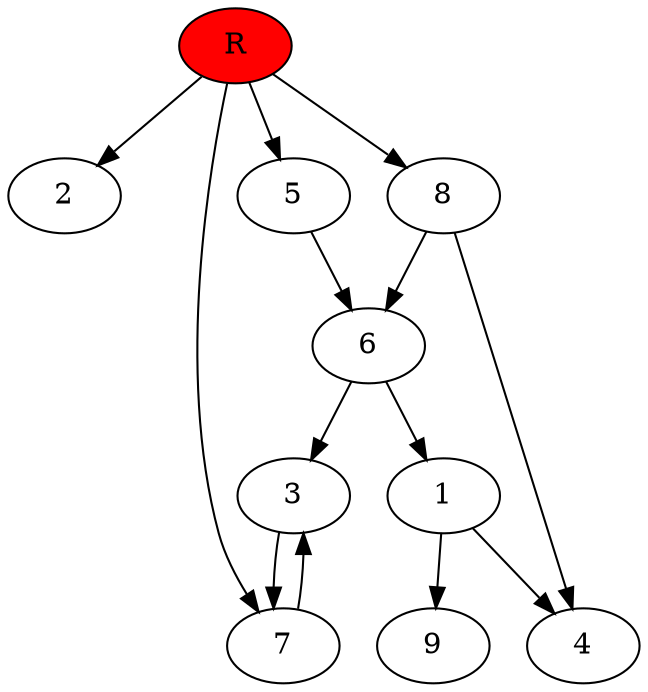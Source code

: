 digraph prb44194 {
	1
	2
	3
	4
	5
	6
	7
	8
	R [fillcolor="#ff0000" style=filled]
	1 -> 4
	1 -> 9
	3 -> 7
	5 -> 6
	6 -> 1
	6 -> 3
	7 -> 3
	8 -> 4
	8 -> 6
	R -> 2
	R -> 5
	R -> 7
	R -> 8
}

